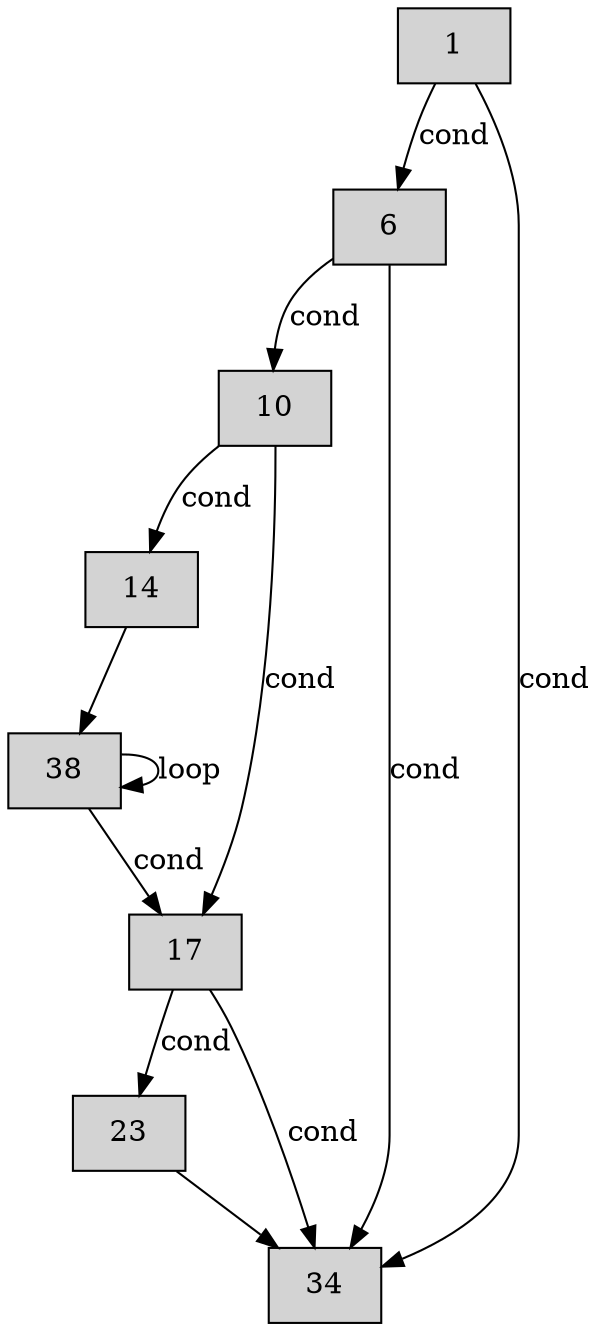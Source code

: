 digraph CFG {
    node[shape=box, style=filled];

    1[label="1"]
    6[label="6"]
    10[label="10"]
    14[label="14"]
    17[label="17"]
    23[label="23"]
    34[label="34"]
    38[label="38"]

    1 -> 34[label="cond"]
    1 -> 6[label="cond"]

    6 -> 34[label="cond"]
    6 -> 10[label="cond"]

    10 -> 17[label="cond"]
    10 -> 14[label="cond"]

    14 -> 38[label=""]

    17 -> 34[label="cond"]
    17 -> 23[label="cond"]

    23 -> 34[label=""]

    38 -> 38[label="loop"]
    38 -> 17[label="cond"]
}